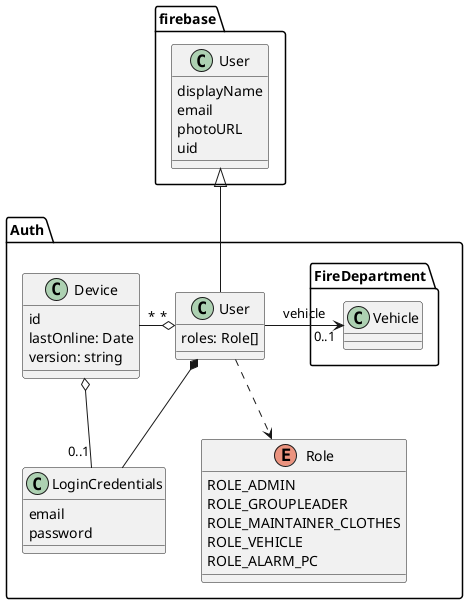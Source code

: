 @startuml

class firebase.User {
  displayName
  email
  photoURL
  uid
}

package Auth {
  class User {
    roles: Role[]
  }

  class LoginCredentials {
    email
    password
  }

  class Device {
    id
    lastOnline: Date
    version: string
  }

  enum Role {
    ROLE_ADMIN
    ROLE_GROUPLEADER
    ROLE_MAINTAINER_CLOTHES
    ROLE_VEHICLE
    ROLE_ALARM_PC
  }

  firebase.User <|-- User

  Device "*" -o "*" User
  User *-- LoginCredentials

  Device o-- "0..1" LoginCredentials

  User -> "0..1" FireDepartment.Vehicle : vehicle
  User ..> Role
}

@enduml
